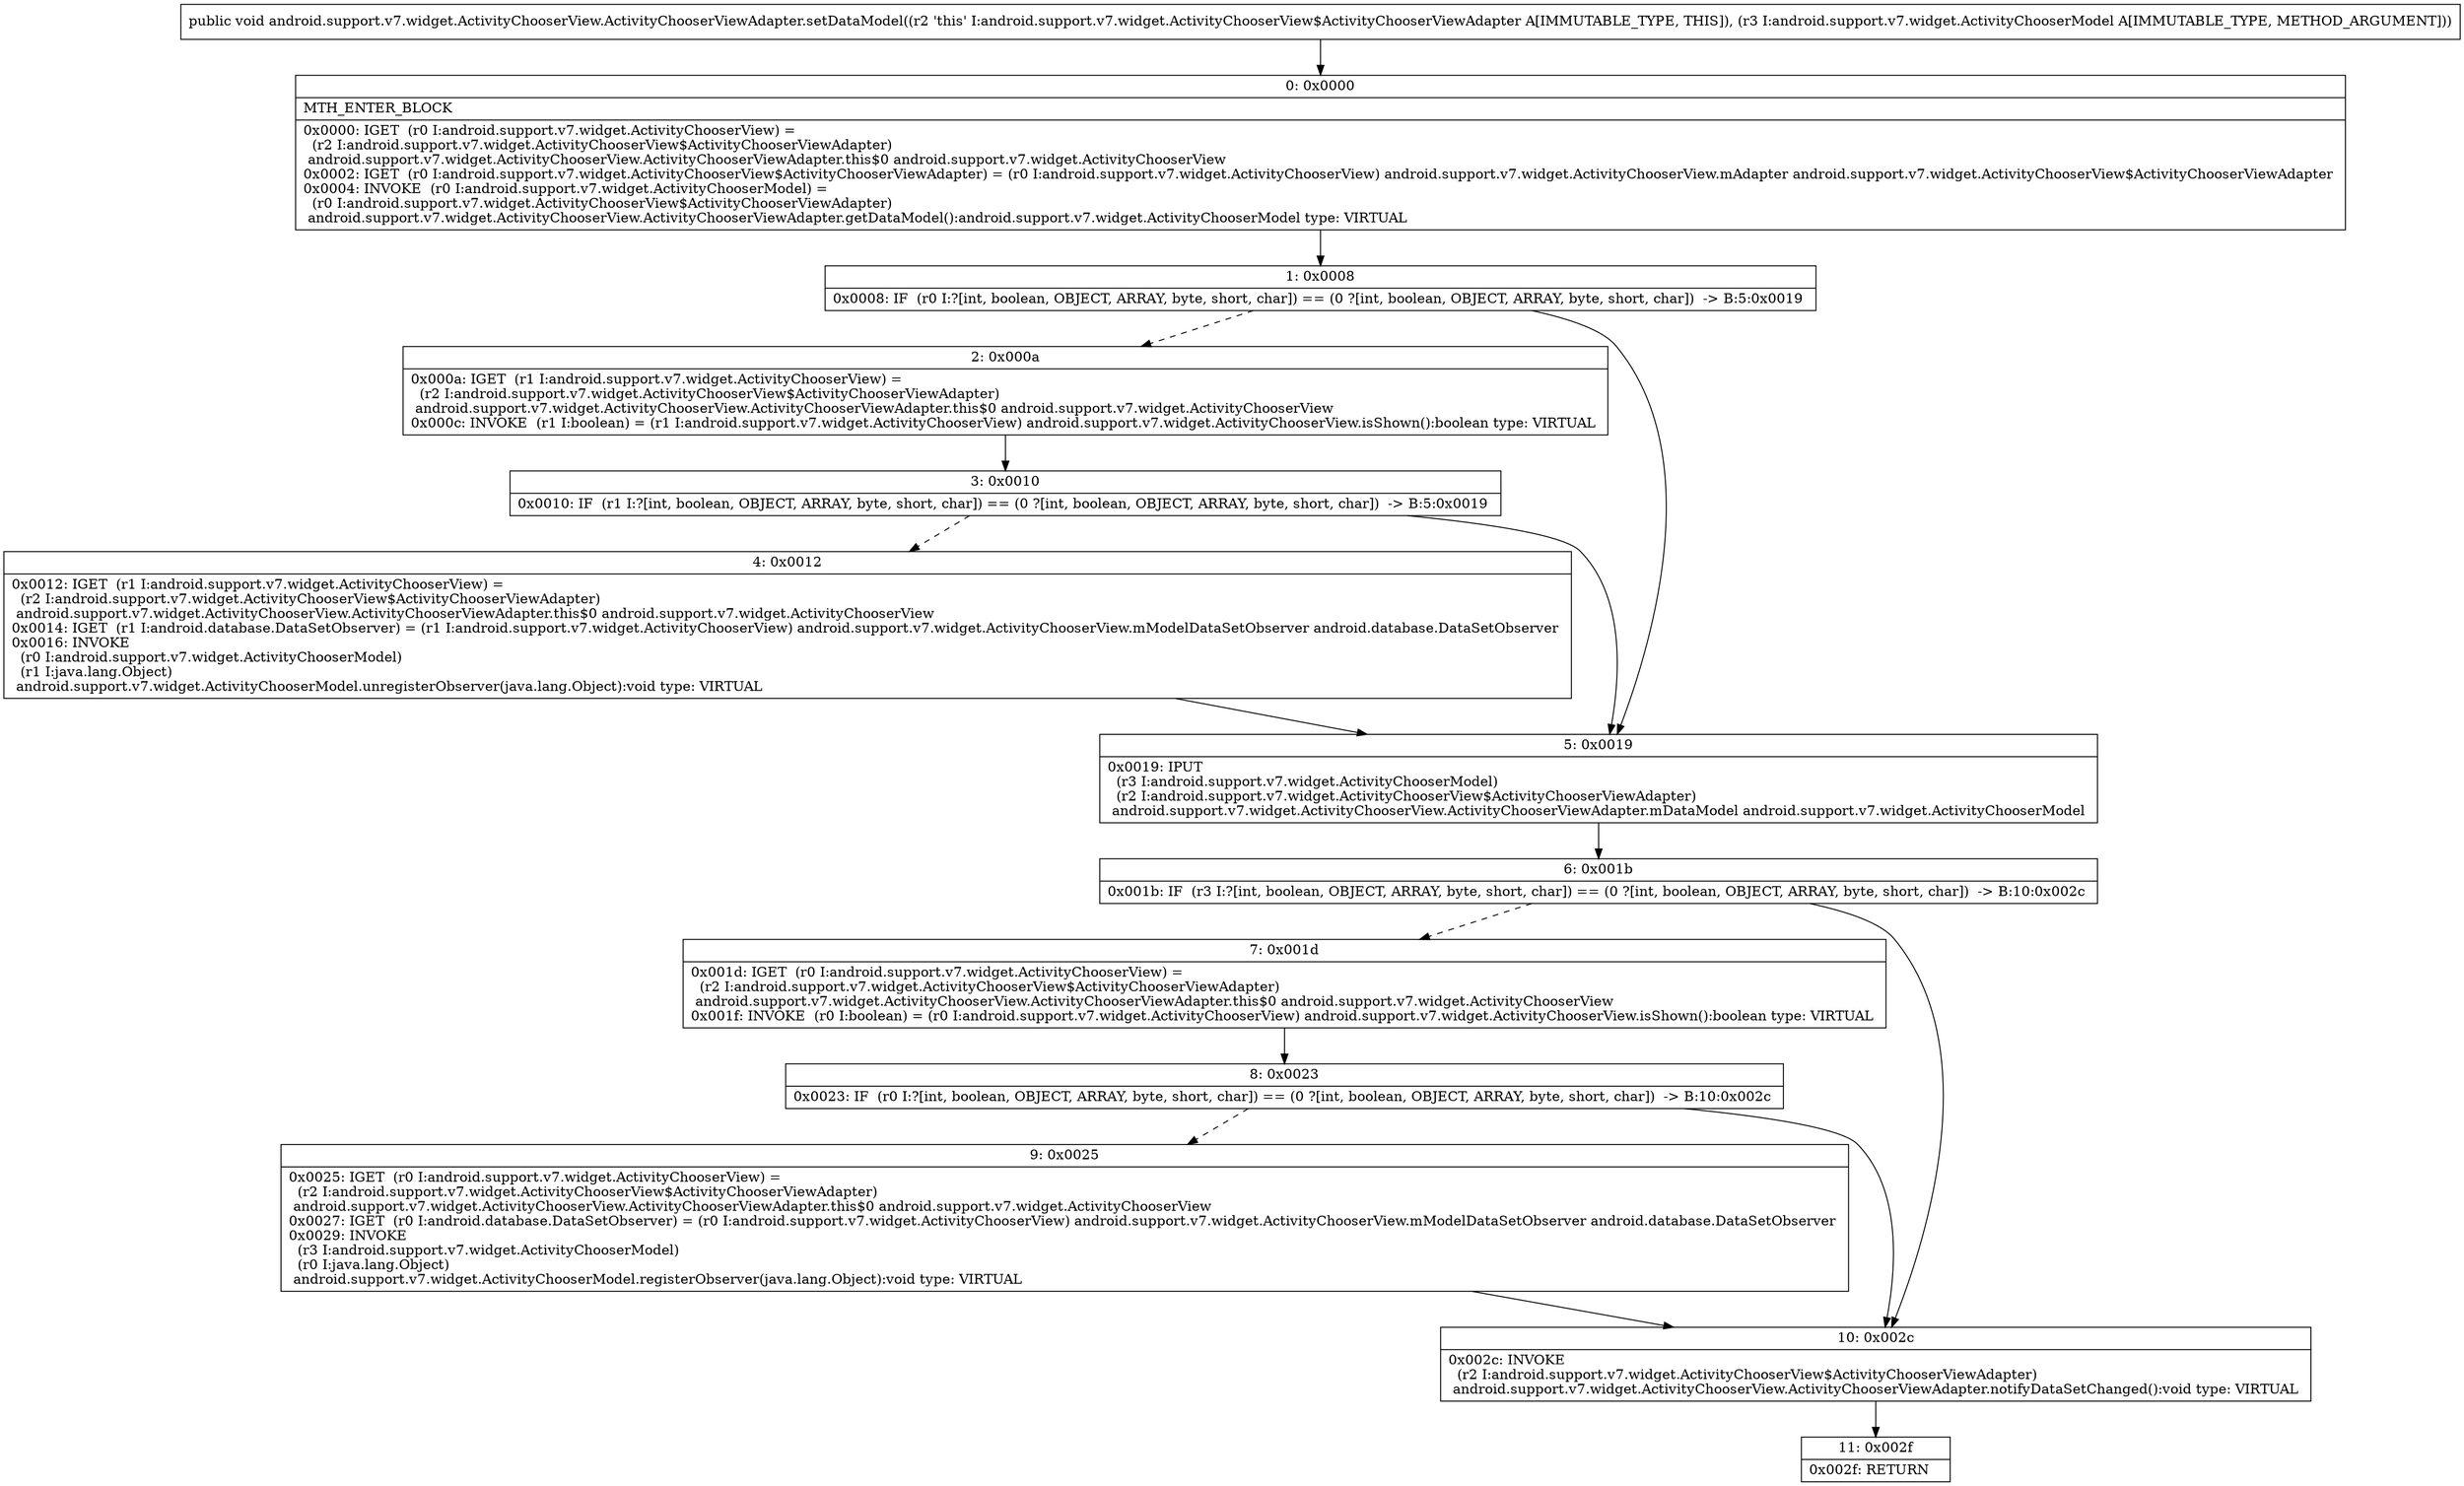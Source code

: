 digraph "CFG forandroid.support.v7.widget.ActivityChooserView.ActivityChooserViewAdapter.setDataModel(Landroid\/support\/v7\/widget\/ActivityChooserModel;)V" {
Node_0 [shape=record,label="{0\:\ 0x0000|MTH_ENTER_BLOCK\l|0x0000: IGET  (r0 I:android.support.v7.widget.ActivityChooserView) = \l  (r2 I:android.support.v7.widget.ActivityChooserView$ActivityChooserViewAdapter)\l android.support.v7.widget.ActivityChooserView.ActivityChooserViewAdapter.this$0 android.support.v7.widget.ActivityChooserView \l0x0002: IGET  (r0 I:android.support.v7.widget.ActivityChooserView$ActivityChooserViewAdapter) = (r0 I:android.support.v7.widget.ActivityChooserView) android.support.v7.widget.ActivityChooserView.mAdapter android.support.v7.widget.ActivityChooserView$ActivityChooserViewAdapter \l0x0004: INVOKE  (r0 I:android.support.v7.widget.ActivityChooserModel) = \l  (r0 I:android.support.v7.widget.ActivityChooserView$ActivityChooserViewAdapter)\l android.support.v7.widget.ActivityChooserView.ActivityChooserViewAdapter.getDataModel():android.support.v7.widget.ActivityChooserModel type: VIRTUAL \l}"];
Node_1 [shape=record,label="{1\:\ 0x0008|0x0008: IF  (r0 I:?[int, boolean, OBJECT, ARRAY, byte, short, char]) == (0 ?[int, boolean, OBJECT, ARRAY, byte, short, char])  \-\> B:5:0x0019 \l}"];
Node_2 [shape=record,label="{2\:\ 0x000a|0x000a: IGET  (r1 I:android.support.v7.widget.ActivityChooserView) = \l  (r2 I:android.support.v7.widget.ActivityChooserView$ActivityChooserViewAdapter)\l android.support.v7.widget.ActivityChooserView.ActivityChooserViewAdapter.this$0 android.support.v7.widget.ActivityChooserView \l0x000c: INVOKE  (r1 I:boolean) = (r1 I:android.support.v7.widget.ActivityChooserView) android.support.v7.widget.ActivityChooserView.isShown():boolean type: VIRTUAL \l}"];
Node_3 [shape=record,label="{3\:\ 0x0010|0x0010: IF  (r1 I:?[int, boolean, OBJECT, ARRAY, byte, short, char]) == (0 ?[int, boolean, OBJECT, ARRAY, byte, short, char])  \-\> B:5:0x0019 \l}"];
Node_4 [shape=record,label="{4\:\ 0x0012|0x0012: IGET  (r1 I:android.support.v7.widget.ActivityChooserView) = \l  (r2 I:android.support.v7.widget.ActivityChooserView$ActivityChooserViewAdapter)\l android.support.v7.widget.ActivityChooserView.ActivityChooserViewAdapter.this$0 android.support.v7.widget.ActivityChooserView \l0x0014: IGET  (r1 I:android.database.DataSetObserver) = (r1 I:android.support.v7.widget.ActivityChooserView) android.support.v7.widget.ActivityChooserView.mModelDataSetObserver android.database.DataSetObserver \l0x0016: INVOKE  \l  (r0 I:android.support.v7.widget.ActivityChooserModel)\l  (r1 I:java.lang.Object)\l android.support.v7.widget.ActivityChooserModel.unregisterObserver(java.lang.Object):void type: VIRTUAL \l}"];
Node_5 [shape=record,label="{5\:\ 0x0019|0x0019: IPUT  \l  (r3 I:android.support.v7.widget.ActivityChooserModel)\l  (r2 I:android.support.v7.widget.ActivityChooserView$ActivityChooserViewAdapter)\l android.support.v7.widget.ActivityChooserView.ActivityChooserViewAdapter.mDataModel android.support.v7.widget.ActivityChooserModel \l}"];
Node_6 [shape=record,label="{6\:\ 0x001b|0x001b: IF  (r3 I:?[int, boolean, OBJECT, ARRAY, byte, short, char]) == (0 ?[int, boolean, OBJECT, ARRAY, byte, short, char])  \-\> B:10:0x002c \l}"];
Node_7 [shape=record,label="{7\:\ 0x001d|0x001d: IGET  (r0 I:android.support.v7.widget.ActivityChooserView) = \l  (r2 I:android.support.v7.widget.ActivityChooserView$ActivityChooserViewAdapter)\l android.support.v7.widget.ActivityChooserView.ActivityChooserViewAdapter.this$0 android.support.v7.widget.ActivityChooserView \l0x001f: INVOKE  (r0 I:boolean) = (r0 I:android.support.v7.widget.ActivityChooserView) android.support.v7.widget.ActivityChooserView.isShown():boolean type: VIRTUAL \l}"];
Node_8 [shape=record,label="{8\:\ 0x0023|0x0023: IF  (r0 I:?[int, boolean, OBJECT, ARRAY, byte, short, char]) == (0 ?[int, boolean, OBJECT, ARRAY, byte, short, char])  \-\> B:10:0x002c \l}"];
Node_9 [shape=record,label="{9\:\ 0x0025|0x0025: IGET  (r0 I:android.support.v7.widget.ActivityChooserView) = \l  (r2 I:android.support.v7.widget.ActivityChooserView$ActivityChooserViewAdapter)\l android.support.v7.widget.ActivityChooserView.ActivityChooserViewAdapter.this$0 android.support.v7.widget.ActivityChooserView \l0x0027: IGET  (r0 I:android.database.DataSetObserver) = (r0 I:android.support.v7.widget.ActivityChooserView) android.support.v7.widget.ActivityChooserView.mModelDataSetObserver android.database.DataSetObserver \l0x0029: INVOKE  \l  (r3 I:android.support.v7.widget.ActivityChooserModel)\l  (r0 I:java.lang.Object)\l android.support.v7.widget.ActivityChooserModel.registerObserver(java.lang.Object):void type: VIRTUAL \l}"];
Node_10 [shape=record,label="{10\:\ 0x002c|0x002c: INVOKE  \l  (r2 I:android.support.v7.widget.ActivityChooserView$ActivityChooserViewAdapter)\l android.support.v7.widget.ActivityChooserView.ActivityChooserViewAdapter.notifyDataSetChanged():void type: VIRTUAL \l}"];
Node_11 [shape=record,label="{11\:\ 0x002f|0x002f: RETURN   \l}"];
MethodNode[shape=record,label="{public void android.support.v7.widget.ActivityChooserView.ActivityChooserViewAdapter.setDataModel((r2 'this' I:android.support.v7.widget.ActivityChooserView$ActivityChooserViewAdapter A[IMMUTABLE_TYPE, THIS]), (r3 I:android.support.v7.widget.ActivityChooserModel A[IMMUTABLE_TYPE, METHOD_ARGUMENT])) }"];
MethodNode -> Node_0;
Node_0 -> Node_1;
Node_1 -> Node_2[style=dashed];
Node_1 -> Node_5;
Node_2 -> Node_3;
Node_3 -> Node_4[style=dashed];
Node_3 -> Node_5;
Node_4 -> Node_5;
Node_5 -> Node_6;
Node_6 -> Node_7[style=dashed];
Node_6 -> Node_10;
Node_7 -> Node_8;
Node_8 -> Node_9[style=dashed];
Node_8 -> Node_10;
Node_9 -> Node_10;
Node_10 -> Node_11;
}

